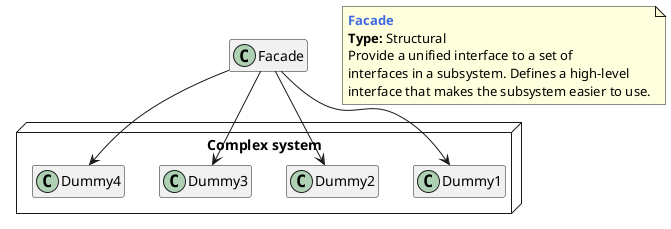 ﻿/' FACADE '/

@startuml

class Facade

package "Complex system" <<Node>> {
    class Dummy1
    class Dummy2
    class Dummy3
    class Dummy4 
}

hide empty members

Facade --> Dummy1
Facade --> Dummy2
Facade --> Dummy3
Facade --> Dummy4

note as N1
    <b><color:royalBlue>Facade</color></b>
    <b>Type:</b> Structural
    Provide a unified interface to a set of
    interfaces in a subsystem. Defines a high-level
    interface that makes the subsystem easier to use.
end note

@enduml